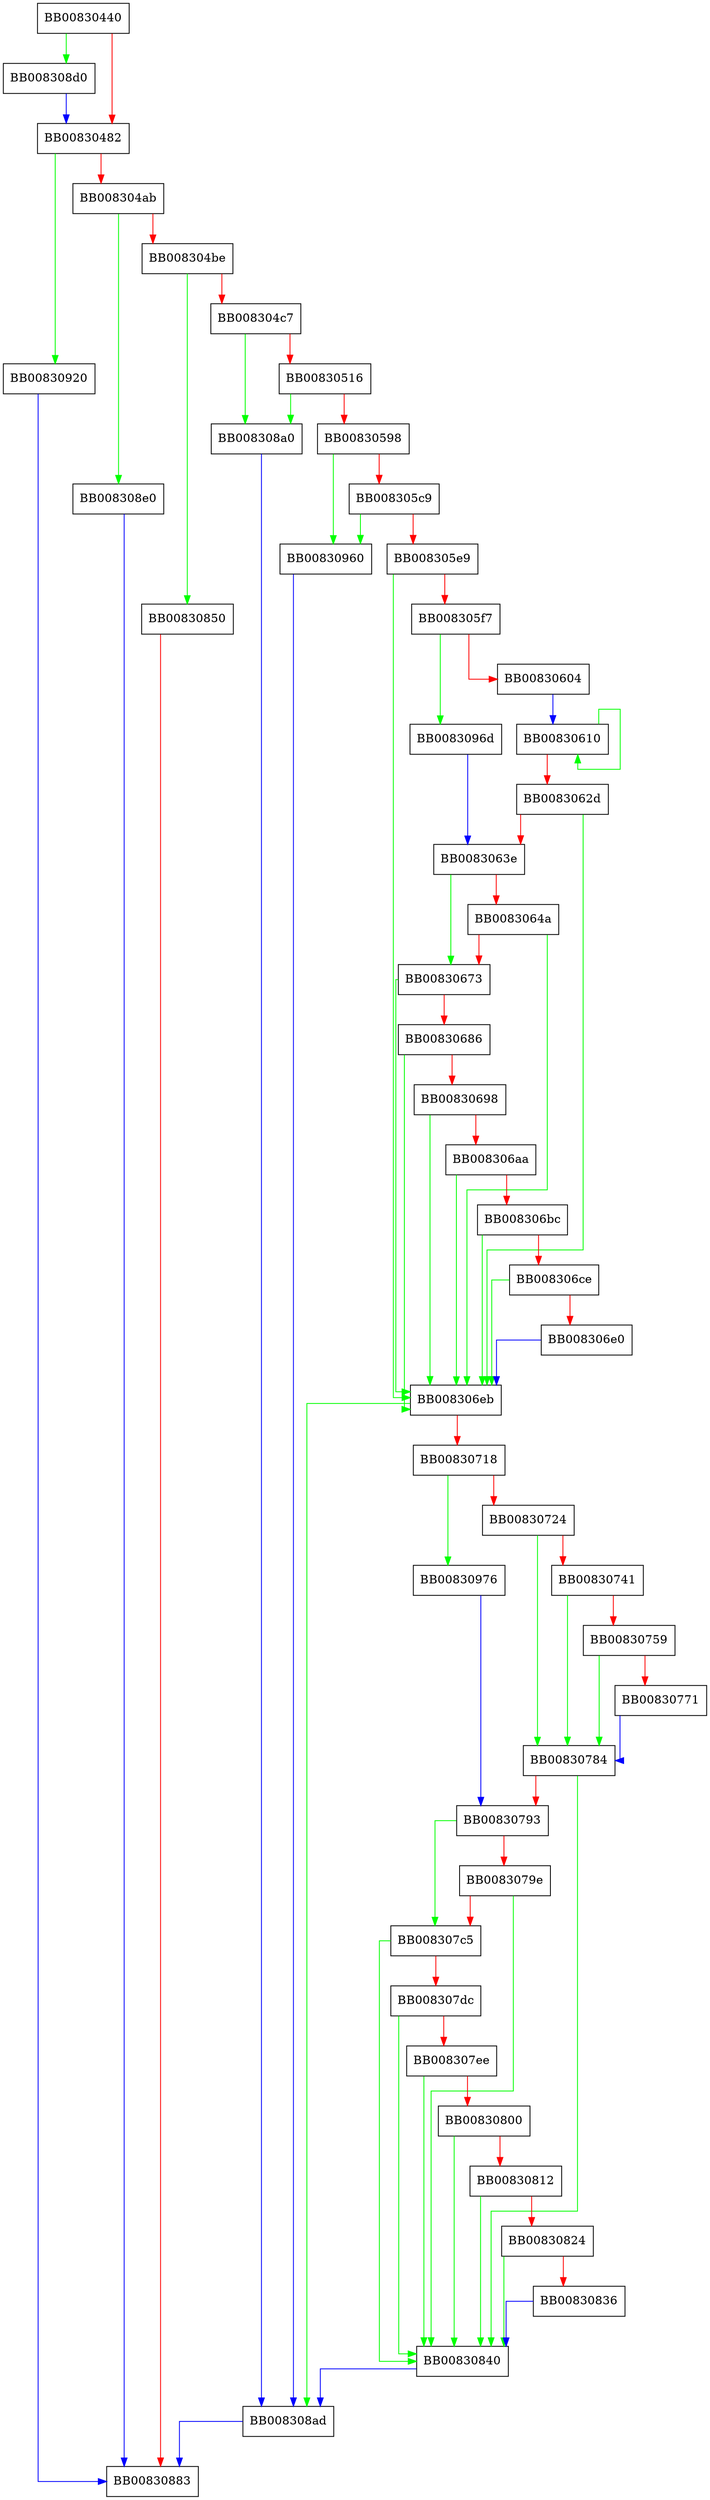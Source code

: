 digraph ossl_rsa_padding_add_PKCS1_OAEP_mgf1_ex {
  node [shape="box"];
  graph [splines=ortho];
  BB00830440 -> BB008308d0 [color="green"];
  BB00830440 -> BB00830482 [color="red"];
  BB00830482 -> BB00830920 [color="green"];
  BB00830482 -> BB008304ab [color="red"];
  BB008304ab -> BB008308e0 [color="green"];
  BB008304ab -> BB008304be [color="red"];
  BB008304be -> BB00830850 [color="green"];
  BB008304be -> BB008304c7 [color="red"];
  BB008304c7 -> BB008308a0 [color="green"];
  BB008304c7 -> BB00830516 [color="red"];
  BB00830516 -> BB008308a0 [color="green"];
  BB00830516 -> BB00830598 [color="red"];
  BB00830598 -> BB00830960 [color="green"];
  BB00830598 -> BB008305c9 [color="red"];
  BB008305c9 -> BB00830960 [color="green"];
  BB008305c9 -> BB008305e9 [color="red"];
  BB008305e9 -> BB008306eb [color="green"];
  BB008305e9 -> BB008305f7 [color="red"];
  BB008305f7 -> BB0083096d [color="green"];
  BB008305f7 -> BB00830604 [color="red"];
  BB00830604 -> BB00830610 [color="blue"];
  BB00830610 -> BB00830610 [color="green"];
  BB00830610 -> BB0083062d [color="red"];
  BB0083062d -> BB008306eb [color="green"];
  BB0083062d -> BB0083063e [color="red"];
  BB0083063e -> BB00830673 [color="green"];
  BB0083063e -> BB0083064a [color="red"];
  BB0083064a -> BB008306eb [color="green"];
  BB0083064a -> BB00830673 [color="red"];
  BB00830673 -> BB008306eb [color="green"];
  BB00830673 -> BB00830686 [color="red"];
  BB00830686 -> BB008306eb [color="green"];
  BB00830686 -> BB00830698 [color="red"];
  BB00830698 -> BB008306eb [color="green"];
  BB00830698 -> BB008306aa [color="red"];
  BB008306aa -> BB008306eb [color="green"];
  BB008306aa -> BB008306bc [color="red"];
  BB008306bc -> BB008306eb [color="green"];
  BB008306bc -> BB008306ce [color="red"];
  BB008306ce -> BB008306eb [color="green"];
  BB008306ce -> BB008306e0 [color="red"];
  BB008306e0 -> BB008306eb [color="blue"];
  BB008306eb -> BB008308ad [color="green"];
  BB008306eb -> BB00830718 [color="red"];
  BB00830718 -> BB00830976 [color="green"];
  BB00830718 -> BB00830724 [color="red"];
  BB00830724 -> BB00830784 [color="green"];
  BB00830724 -> BB00830741 [color="red"];
  BB00830741 -> BB00830784 [color="green"];
  BB00830741 -> BB00830759 [color="red"];
  BB00830759 -> BB00830784 [color="green"];
  BB00830759 -> BB00830771 [color="red"];
  BB00830771 -> BB00830784 [color="blue"];
  BB00830784 -> BB00830840 [color="green"];
  BB00830784 -> BB00830793 [color="red"];
  BB00830793 -> BB008307c5 [color="green"];
  BB00830793 -> BB0083079e [color="red"];
  BB0083079e -> BB00830840 [color="green"];
  BB0083079e -> BB008307c5 [color="red"];
  BB008307c5 -> BB00830840 [color="green"];
  BB008307c5 -> BB008307dc [color="red"];
  BB008307dc -> BB00830840 [color="green"];
  BB008307dc -> BB008307ee [color="red"];
  BB008307ee -> BB00830840 [color="green"];
  BB008307ee -> BB00830800 [color="red"];
  BB00830800 -> BB00830840 [color="green"];
  BB00830800 -> BB00830812 [color="red"];
  BB00830812 -> BB00830840 [color="green"];
  BB00830812 -> BB00830824 [color="red"];
  BB00830824 -> BB00830840 [color="green"];
  BB00830824 -> BB00830836 [color="red"];
  BB00830836 -> BB00830840 [color="blue"];
  BB00830840 -> BB008308ad [color="blue"];
  BB00830850 -> BB00830883 [color="red"];
  BB008308a0 -> BB008308ad [color="blue"];
  BB008308ad -> BB00830883 [color="blue"];
  BB008308d0 -> BB00830482 [color="blue"];
  BB008308e0 -> BB00830883 [color="blue"];
  BB00830920 -> BB00830883 [color="blue"];
  BB00830960 -> BB008308ad [color="blue"];
  BB0083096d -> BB0083063e [color="blue"];
  BB00830976 -> BB00830793 [color="blue"];
}